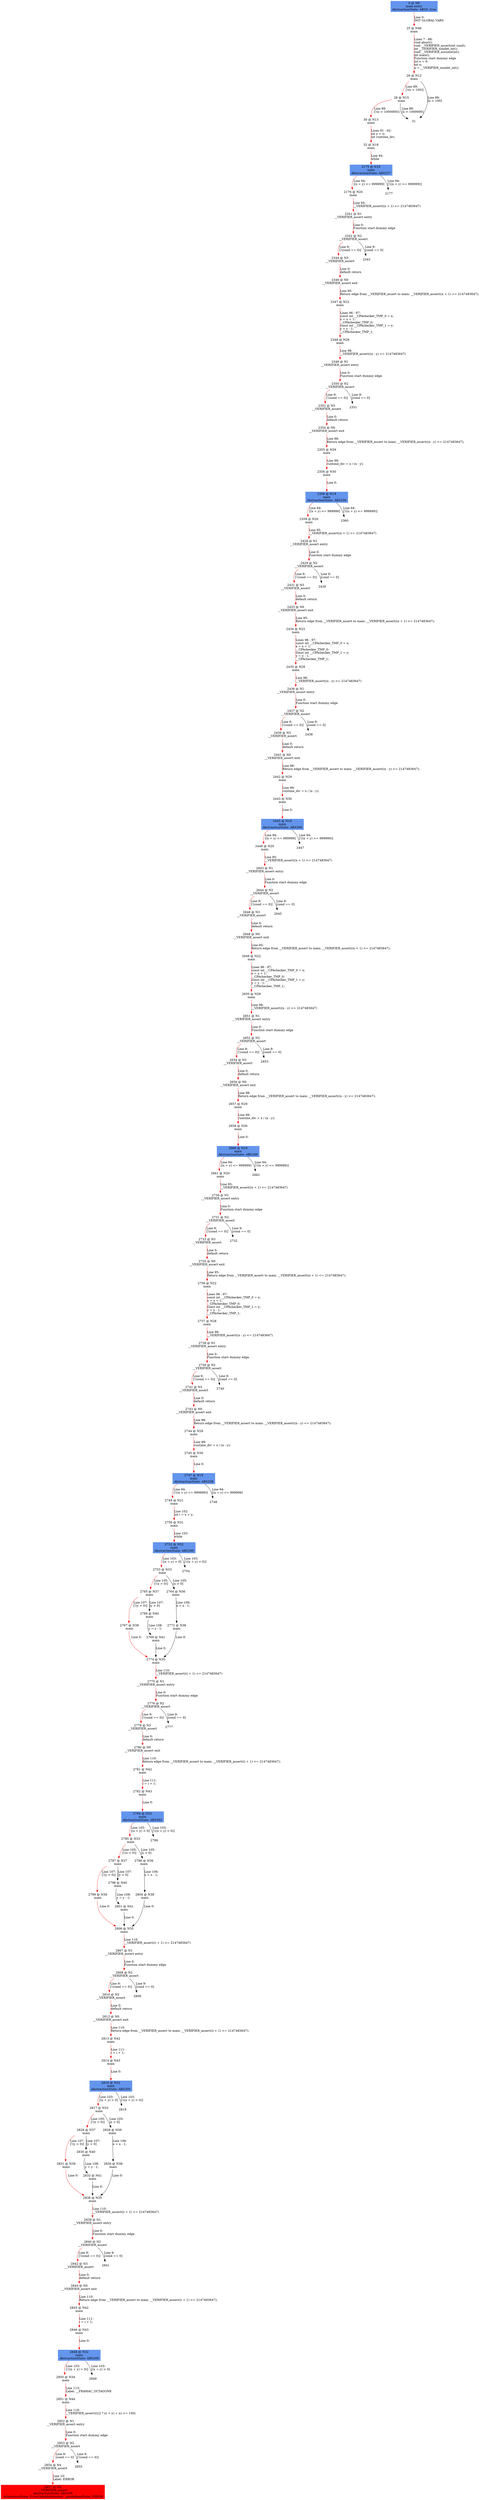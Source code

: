 digraph ARG {
node [style="filled" shape="box" color="white"]
0 [fillcolor="cornflowerblue" label="0 @ N8\nmain entry\nAbstractionState: ABS0: true\n" id="0"]
25 [label="25 @ N46\nmain\n" id="25"]
26 [label="26 @ N12\nmain\n" id="26"]
28 [label="28 @ N15\nmain\n" id="28"]
30 [label="30 @ N13\nmain\n" id="30"]
32 [label="32 @ N18\nmain\n" id="32"]
2175 [fillcolor="cornflowerblue" label="2175 @ N19\nmain\nAbstractionState: ABS237\n" id="2175"]
2176 [label="2176 @ N20\nmain\n" id="2176"]
2341 [label="2341 @ N1\n__VERIFIER_assert entry\n" id="2341"]
2342 [label="2342 @ N2\n__VERIFIER_assert\n" id="2342"]
2344 [label="2344 @ N3\n__VERIFIER_assert\n" id="2344"]
2346 [label="2346 @ N0\n__VERIFIER_assert exit\n" id="2346"]
2347 [label="2347 @ N22\nmain\n" id="2347"]
2348 [label="2348 @ N28\nmain\n" id="2348"]
2349 [label="2349 @ N1\n__VERIFIER_assert entry\n" id="2349"]
2350 [label="2350 @ N2\n__VERIFIER_assert\n" id="2350"]
2352 [label="2352 @ N3\n__VERIFIER_assert\n" id="2352"]
2354 [label="2354 @ N0\n__VERIFIER_assert exit\n" id="2354"]
2355 [label="2355 @ N29\nmain\n" id="2355"]
2356 [label="2356 @ N30\nmain\n" id="2356"]
2358 [fillcolor="cornflowerblue" label="2358 @ N19\nmain\nAbstractionState: ABS256\n" id="2358"]
2359 [label="2359 @ N20\nmain\n" id="2359"]
2428 [label="2428 @ N1\n__VERIFIER_assert entry\n" id="2428"]
2429 [label="2429 @ N2\n__VERIFIER_assert\n" id="2429"]
2431 [label="2431 @ N3\n__VERIFIER_assert\n" id="2431"]
2433 [label="2433 @ N0\n__VERIFIER_assert exit\n" id="2433"]
2434 [label="2434 @ N22\nmain\n" id="2434"]
2435 [label="2435 @ N28\nmain\n" id="2435"]
2436 [label="2436 @ N1\n__VERIFIER_assert entry\n" id="2436"]
2437 [label="2437 @ N2\n__VERIFIER_assert\n" id="2437"]
2439 [label="2439 @ N3\n__VERIFIER_assert\n" id="2439"]
2441 [label="2441 @ N0\n__VERIFIER_assert exit\n" id="2441"]
2442 [label="2442 @ N29\nmain\n" id="2442"]
2443 [label="2443 @ N30\nmain\n" id="2443"]
2445 [fillcolor="cornflowerblue" label="2445 @ N19\nmain\nAbstractionState: ABS266\n" id="2445"]
2446 [label="2446 @ N20\nmain\n" id="2446"]
2643 [label="2643 @ N1\n__VERIFIER_assert entry\n" id="2643"]
2644 [label="2644 @ N2\n__VERIFIER_assert\n" id="2644"]
2646 [label="2646 @ N3\n__VERIFIER_assert\n" id="2646"]
2648 [label="2648 @ N0\n__VERIFIER_assert exit\n" id="2648"]
2649 [label="2649 @ N22\nmain\n" id="2649"]
2650 [label="2650 @ N28\nmain\n" id="2650"]
2651 [label="2651 @ N1\n__VERIFIER_assert entry\n" id="2651"]
2652 [label="2652 @ N2\n__VERIFIER_assert\n" id="2652"]
2654 [label="2654 @ N3\n__VERIFIER_assert\n" id="2654"]
2656 [label="2656 @ N0\n__VERIFIER_assert exit\n" id="2656"]
2657 [label="2657 @ N29\nmain\n" id="2657"]
2658 [label="2658 @ N30\nmain\n" id="2658"]
2660 [fillcolor="cornflowerblue" label="2660 @ N19\nmain\nAbstractionState: ABS288\n" id="2660"]
2661 [label="2661 @ N20\nmain\n" id="2661"]
2730 [label="2730 @ N1\n__VERIFIER_assert entry\n" id="2730"]
2731 [label="2731 @ N2\n__VERIFIER_assert\n" id="2731"]
2733 [label="2733 @ N3\n__VERIFIER_assert\n" id="2733"]
2735 [label="2735 @ N0\n__VERIFIER_assert exit\n" id="2735"]
2736 [label="2736 @ N22\nmain\n" id="2736"]
2737 [label="2737 @ N28\nmain\n" id="2737"]
2738 [label="2738 @ N1\n__VERIFIER_assert entry\n" id="2738"]
2739 [label="2739 @ N2\n__VERIFIER_assert\n" id="2739"]
2741 [label="2741 @ N3\n__VERIFIER_assert\n" id="2741"]
2743 [label="2743 @ N0\n__VERIFIER_assert exit\n" id="2743"]
2744 [label="2744 @ N29\nmain\n" id="2744"]
2745 [label="2745 @ N30\nmain\n" id="2745"]
2747 [fillcolor="cornflowerblue" label="2747 @ N19\nmain\nAbstractionState: ABS298\n" id="2747"]
2749 [label="2749 @ N21\nmain\n" id="2749"]
2750 [label="2750 @ N31\nmain\n" id="2750"]
2752 [fillcolor="cornflowerblue" label="2752 @ N32\nmain\nAbstractionState: ABS299\n" id="2752"]
2753 [label="2753 @ N33\nmain\n" id="2753"]
2765 [label="2765 @ N37\nmain\n" id="2765"]
2767 [label="2767 @ N39\nmain\n" id="2767"]
2774 [label="2774 @ N35\nmain\n" id="2774"]
2775 [label="2775 @ N1\n__VERIFIER_assert entry\n" id="2775"]
2776 [label="2776 @ N2\n__VERIFIER_assert\n" id="2776"]
2778 [label="2778 @ N3\n__VERIFIER_assert\n" id="2778"]
2780 [label="2780 @ N0\n__VERIFIER_assert exit\n" id="2780"]
2781 [label="2781 @ N42\nmain\n" id="2781"]
2782 [label="2782 @ N43\nmain\n" id="2782"]
2784 [fillcolor="cornflowerblue" label="2784 @ N32\nmain\nAbstractionState: ABS302\n" id="2784"]
2785 [label="2785 @ N33\nmain\n" id="2785"]
2797 [label="2797 @ N37\nmain\n" id="2797"]
2799 [label="2799 @ N39\nmain\n" id="2799"]
2806 [label="2806 @ N35\nmain\n" id="2806"]
2807 [label="2807 @ N1\n__VERIFIER_assert entry\n" id="2807"]
2808 [label="2808 @ N2\n__VERIFIER_assert\n" id="2808"]
2810 [label="2810 @ N3\n__VERIFIER_assert\n" id="2810"]
2812 [label="2812 @ N0\n__VERIFIER_assert exit\n" id="2812"]
2813 [label="2813 @ N42\nmain\n" id="2813"]
2814 [label="2814 @ N43\nmain\n" id="2814"]
2816 [fillcolor="cornflowerblue" label="2816 @ N32\nmain\nAbstractionState: ABS305\n" id="2816"]
2817 [label="2817 @ N33\nmain\n" id="2817"]
2829 [label="2829 @ N37\nmain\n" id="2829"]
2831 [label="2831 @ N39\nmain\n" id="2831"]
2838 [label="2838 @ N35\nmain\n" id="2838"]
2839 [label="2839 @ N1\n__VERIFIER_assert entry\n" id="2839"]
2840 [label="2840 @ N2\n__VERIFIER_assert\n" id="2840"]
2842 [label="2842 @ N3\n__VERIFIER_assert\n" id="2842"]
2844 [label="2844 @ N0\n__VERIFIER_assert exit\n" id="2844"]
2845 [label="2845 @ N42\nmain\n" id="2845"]
2846 [label="2846 @ N43\nmain\n" id="2846"]
2848 [fillcolor="cornflowerblue" label="2848 @ N32\nmain\nAbstractionState: ABS308\n" id="2848"]
2850 [label="2850 @ N34\nmain\n" id="2850"]
2851 [label="2851 @ N44\nmain\n" id="2851"]
2852 [label="2852 @ N1\n__VERIFIER_assert entry\n" id="2852"]
2853 [label="2853 @ N2\n__VERIFIER_assert\n" id="2853"]
2854 [label="2854 @ N4\n__VERIFIER_assert\n" id="2854"]
2857 [fillcolor="red" label="2857 @ N5\n__VERIFIER_assert\nAbstractionState: ABS309\n AutomatonState: ErrorLabelAutomaton: _predefinedState_ERROR\n" id="2857"]
2830 [label="2830 @ N40\nmain\n" id="2830"]
2833 [label="2833 @ N41\nmain\n" id="2833"]
2828 [label="2828 @ N36\nmain\n" id="2828"]
2836 [label="2836 @ N38\nmain\n" id="2836"]
2798 [label="2798 @ N40\nmain\n" id="2798"]
2801 [label="2801 @ N41\nmain\n" id="2801"]
2796 [label="2796 @ N36\nmain\n" id="2796"]
2804 [label="2804 @ N38\nmain\n" id="2804"]
2766 [label="2766 @ N40\nmain\n" id="2766"]
2769 [label="2769 @ N41\nmain\n" id="2769"]
2764 [label="2764 @ N36\nmain\n" id="2764"]
2772 [label="2772 @ N38\nmain\n" id="2772"]
0 -> 25 [color="red" label="Line 0: \lINIT GLOBAL VARS\l" id="0 -> 25"]
25 -> 26 [color="red" label="Lines 7 - 88: \lvoid abort();\lvoid __VERIFIER_assert(int cond);\lint __VERIFIER_nondet_int();\lvoid __VERIFIER_assume(int);\lint main();\lFunction start dummy edge\lint x = 0;\lint n;\ln = __VERIFIER_nondet_int();\l" id="25 -> 26"]
26 -> 28 [color="red" label="Line 89: \l[!(n < 100)]\l" id="26 -> 28"]
26 -> 31 [label="Line 89: \l[n < 100]\l" id="26 -> 31"]
28 -> 30 [color="red" label="Line 89: \l[!(n > 1000000)]\l" id="28 -> 30"]
28 -> 31 [label="Line 89: \l[n > 1000000]\l" id="28 -> 31"]
30 -> 32 [color="red" label="Lines 91 - 92: \lint y = n;\lint runtime_div;\l" id="30 -> 32"]
32 -> 2175 [color="red" label="Line 94: \lwhile\l" id="32 -> 2175"]
2175 -> 2176 [color="red" label="Line 94: \l[(x + y) <= 999999]\l" id="2175 -> 2176"]
2175 -> 2177 [label="Line 94: \l[!((x + y) <= 999999)]\l" id="2175 -> 2177"]
2176 -> 2341 [color="red" label="Line 95: \l__VERIFIER_assert((x + 1) <= 2147483647)\l" id="2176 -> 2341"]
2341 -> 2342 [color="red" label="Line 0: \lFunction start dummy edge\l" id="2341 -> 2342"]
2342 -> 2343 [label="Line 9: \l[cond == 0]\l" id="2342 -> 2343"]
2342 -> 2344 [color="red" label="Line 9: \l[!(cond == 0)]\l" id="2342 -> 2344"]
2344 -> 2346 [color="red" label="Line 0: \ldefault return\l" id="2344 -> 2346"]
2346 -> 2347 [color="red" label="Line 95: \lReturn edge from __VERIFIER_assert to main: __VERIFIER_assert((x + 1) <= 2147483647);\l" id="2346 -> 2347"]
2347 -> 2348 [color="red" label="Lines 96 - 97: \lconst int __CPAchecker_TMP_0 = x;\lx = x + 1;\l__CPAchecker_TMP_0;\lconst int __CPAchecker_TMP_1 = y;\ly = y - 1;\l__CPAchecker_TMP_1;\l" id="2347 -> 2348"]
2348 -> 2349 [color="red" label="Line 98: \l__VERIFIER_assert((n - y) <= 2147483647)\l" id="2348 -> 2349"]
2349 -> 2350 [color="red" label="Line 0: \lFunction start dummy edge\l" id="2349 -> 2350"]
2350 -> 2351 [label="Line 9: \l[cond == 0]\l" id="2350 -> 2351"]
2350 -> 2352 [color="red" label="Line 9: \l[!(cond == 0)]\l" id="2350 -> 2352"]
2352 -> 2354 [color="red" label="Line 0: \ldefault return\l" id="2352 -> 2354"]
2354 -> 2355 [color="red" label="Line 98: \lReturn edge from __VERIFIER_assert to main: __VERIFIER_assert((n - y) <= 2147483647);\l" id="2354 -> 2355"]
2355 -> 2356 [color="red" label="Line 99: \lruntime_div = x / (n - y);\l" id="2355 -> 2356"]
2356 -> 2358 [color="red" label="Line 0: \l\l" id="2356 -> 2358"]
2358 -> 2359 [color="red" label="Line 94: \l[(x + y) <= 999999]\l" id="2358 -> 2359"]
2358 -> 2360 [label="Line 94: \l[!((x + y) <= 999999)]\l" id="2358 -> 2360"]
2359 -> 2428 [color="red" label="Line 95: \l__VERIFIER_assert((x + 1) <= 2147483647)\l" id="2359 -> 2428"]
2428 -> 2429 [color="red" label="Line 0: \lFunction start dummy edge\l" id="2428 -> 2429"]
2429 -> 2430 [label="Line 9: \l[cond == 0]\l" id="2429 -> 2430"]
2429 -> 2431 [color="red" label="Line 9: \l[!(cond == 0)]\l" id="2429 -> 2431"]
2431 -> 2433 [color="red" label="Line 0: \ldefault return\l" id="2431 -> 2433"]
2433 -> 2434 [color="red" label="Line 95: \lReturn edge from __VERIFIER_assert to main: __VERIFIER_assert((x + 1) <= 2147483647);\l" id="2433 -> 2434"]
2434 -> 2435 [color="red" label="Lines 96 - 97: \lconst int __CPAchecker_TMP_0 = x;\lx = x + 1;\l__CPAchecker_TMP_0;\lconst int __CPAchecker_TMP_1 = y;\ly = y - 1;\l__CPAchecker_TMP_1;\l" id="2434 -> 2435"]
2435 -> 2436 [color="red" label="Line 98: \l__VERIFIER_assert((n - y) <= 2147483647)\l" id="2435 -> 2436"]
2436 -> 2437 [color="red" label="Line 0: \lFunction start dummy edge\l" id="2436 -> 2437"]
2437 -> 2438 [label="Line 9: \l[cond == 0]\l" id="2437 -> 2438"]
2437 -> 2439 [color="red" label="Line 9: \l[!(cond == 0)]\l" id="2437 -> 2439"]
2439 -> 2441 [color="red" label="Line 0: \ldefault return\l" id="2439 -> 2441"]
2441 -> 2442 [color="red" label="Line 98: \lReturn edge from __VERIFIER_assert to main: __VERIFIER_assert((n - y) <= 2147483647);\l" id="2441 -> 2442"]
2442 -> 2443 [color="red" label="Line 99: \lruntime_div = x / (n - y);\l" id="2442 -> 2443"]
2443 -> 2445 [color="red" label="Line 0: \l\l" id="2443 -> 2445"]
2445 -> 2446 [color="red" label="Line 94: \l[(x + y) <= 999999]\l" id="2445 -> 2446"]
2445 -> 2447 [label="Line 94: \l[!((x + y) <= 999999)]\l" id="2445 -> 2447"]
2446 -> 2643 [color="red" label="Line 95: \l__VERIFIER_assert((x + 1) <= 2147483647)\l" id="2446 -> 2643"]
2643 -> 2644 [color="red" label="Line 0: \lFunction start dummy edge\l" id="2643 -> 2644"]
2644 -> 2645 [label="Line 9: \l[cond == 0]\l" id="2644 -> 2645"]
2644 -> 2646 [color="red" label="Line 9: \l[!(cond == 0)]\l" id="2644 -> 2646"]
2646 -> 2648 [color="red" label="Line 0: \ldefault return\l" id="2646 -> 2648"]
2648 -> 2649 [color="red" label="Line 95: \lReturn edge from __VERIFIER_assert to main: __VERIFIER_assert((x + 1) <= 2147483647);\l" id="2648 -> 2649"]
2649 -> 2650 [color="red" label="Lines 96 - 97: \lconst int __CPAchecker_TMP_0 = x;\lx = x + 1;\l__CPAchecker_TMP_0;\lconst int __CPAchecker_TMP_1 = y;\ly = y - 1;\l__CPAchecker_TMP_1;\l" id="2649 -> 2650"]
2650 -> 2651 [color="red" label="Line 98: \l__VERIFIER_assert((n - y) <= 2147483647)\l" id="2650 -> 2651"]
2651 -> 2652 [color="red" label="Line 0: \lFunction start dummy edge\l" id="2651 -> 2652"]
2652 -> 2653 [label="Line 9: \l[cond == 0]\l" id="2652 -> 2653"]
2652 -> 2654 [color="red" label="Line 9: \l[!(cond == 0)]\l" id="2652 -> 2654"]
2654 -> 2656 [color="red" label="Line 0: \ldefault return\l" id="2654 -> 2656"]
2656 -> 2657 [color="red" label="Line 98: \lReturn edge from __VERIFIER_assert to main: __VERIFIER_assert((n - y) <= 2147483647);\l" id="2656 -> 2657"]
2657 -> 2658 [color="red" label="Line 99: \lruntime_div = x / (n - y);\l" id="2657 -> 2658"]
2658 -> 2660 [color="red" label="Line 0: \l\l" id="2658 -> 2660"]
2660 -> 2661 [color="red" label="Line 94: \l[(x + y) <= 999999]\l" id="2660 -> 2661"]
2660 -> 2662 [label="Line 94: \l[!((x + y) <= 999999)]\l" id="2660 -> 2662"]
2661 -> 2730 [color="red" label="Line 95: \l__VERIFIER_assert((x + 1) <= 2147483647)\l" id="2661 -> 2730"]
2730 -> 2731 [color="red" label="Line 0: \lFunction start dummy edge\l" id="2730 -> 2731"]
2731 -> 2732 [label="Line 9: \l[cond == 0]\l" id="2731 -> 2732"]
2731 -> 2733 [color="red" label="Line 9: \l[!(cond == 0)]\l" id="2731 -> 2733"]
2733 -> 2735 [color="red" label="Line 0: \ldefault return\l" id="2733 -> 2735"]
2735 -> 2736 [color="red" label="Line 95: \lReturn edge from __VERIFIER_assert to main: __VERIFIER_assert((x + 1) <= 2147483647);\l" id="2735 -> 2736"]
2736 -> 2737 [color="red" label="Lines 96 - 97: \lconst int __CPAchecker_TMP_0 = x;\lx = x + 1;\l__CPAchecker_TMP_0;\lconst int __CPAchecker_TMP_1 = y;\ly = y - 1;\l__CPAchecker_TMP_1;\l" id="2736 -> 2737"]
2737 -> 2738 [color="red" label="Line 98: \l__VERIFIER_assert((n - y) <= 2147483647)\l" id="2737 -> 2738"]
2738 -> 2739 [color="red" label="Line 0: \lFunction start dummy edge\l" id="2738 -> 2739"]
2739 -> 2740 [label="Line 9: \l[cond == 0]\l" id="2739 -> 2740"]
2739 -> 2741 [color="red" label="Line 9: \l[!(cond == 0)]\l" id="2739 -> 2741"]
2741 -> 2743 [color="red" label="Line 0: \ldefault return\l" id="2741 -> 2743"]
2743 -> 2744 [color="red" label="Line 98: \lReturn edge from __VERIFIER_assert to main: __VERIFIER_assert((n - y) <= 2147483647);\l" id="2743 -> 2744"]
2744 -> 2745 [color="red" label="Line 99: \lruntime_div = x / (n - y);\l" id="2744 -> 2745"]
2745 -> 2747 [color="red" label="Line 0: \l\l" id="2745 -> 2747"]
2747 -> 2748 [label="Line 94: \l[(x + y) <= 999999]\l" id="2747 -> 2748"]
2747 -> 2749 [color="red" label="Line 94: \l[!((x + y) <= 999999)]\l" id="2747 -> 2749"]
2749 -> 2750 [color="red" label="Line 102: \lint i = x + y;\l" id="2749 -> 2750"]
2750 -> 2752 [color="red" label="Line 103: \lwhile\l" id="2750 -> 2752"]
2752 -> 2753 [color="red" label="Line 103: \l[(x + y) > 0]\l" id="2752 -> 2753"]
2752 -> 2754 [label="Line 103: \l[!((x + y) > 0)]\l" id="2752 -> 2754"]
2753 -> 2764 [label="Line 105: \l[x > 0]\l" id="2753 -> 2764"]
2753 -> 2765 [color="red" label="Line 105: \l[!(x > 0)]\l" id="2753 -> 2765"]
2765 -> 2766 [label="Line 107: \l[y > 0]\l" id="2765 -> 2766"]
2765 -> 2767 [color="red" label="Line 107: \l[!(y > 0)]\l" id="2765 -> 2767"]
2767 -> 2774 [color="red" label="Line 0: \l\l" id="2767 -> 2774"]
2774 -> 2775 [color="red" label="Line 110: \l__VERIFIER_assert((i + 1) <= 2147483647)\l" id="2774 -> 2775"]
2775 -> 2776 [color="red" label="Line 0: \lFunction start dummy edge\l" id="2775 -> 2776"]
2776 -> 2777 [label="Line 9: \l[cond == 0]\l" id="2776 -> 2777"]
2776 -> 2778 [color="red" label="Line 9: \l[!(cond == 0)]\l" id="2776 -> 2778"]
2778 -> 2780 [color="red" label="Line 0: \ldefault return\l" id="2778 -> 2780"]
2780 -> 2781 [color="red" label="Line 110: \lReturn edge from __VERIFIER_assert to main: __VERIFIER_assert((i + 1) <= 2147483647);\l" id="2780 -> 2781"]
2781 -> 2782 [color="red" label="Line 111: \li = i + 1;\l" id="2781 -> 2782"]
2782 -> 2784 [color="red" label="Line 0: \l\l" id="2782 -> 2784"]
2784 -> 2785 [color="red" label="Line 103: \l[(x + y) > 0]\l" id="2784 -> 2785"]
2784 -> 2786 [label="Line 103: \l[!((x + y) > 0)]\l" id="2784 -> 2786"]
2785 -> 2796 [label="Line 105: \l[x > 0]\l" id="2785 -> 2796"]
2785 -> 2797 [color="red" label="Line 105: \l[!(x > 0)]\l" id="2785 -> 2797"]
2797 -> 2798 [label="Line 107: \l[y > 0]\l" id="2797 -> 2798"]
2797 -> 2799 [color="red" label="Line 107: \l[!(y > 0)]\l" id="2797 -> 2799"]
2799 -> 2806 [color="red" label="Line 0: \l\l" id="2799 -> 2806"]
2806 -> 2807 [color="red" label="Line 110: \l__VERIFIER_assert((i + 1) <= 2147483647)\l" id="2806 -> 2807"]
2807 -> 2808 [color="red" label="Line 0: \lFunction start dummy edge\l" id="2807 -> 2808"]
2808 -> 2809 [label="Line 9: \l[cond == 0]\l" id="2808 -> 2809"]
2808 -> 2810 [color="red" label="Line 9: \l[!(cond == 0)]\l" id="2808 -> 2810"]
2810 -> 2812 [color="red" label="Line 0: \ldefault return\l" id="2810 -> 2812"]
2812 -> 2813 [color="red" label="Line 110: \lReturn edge from __VERIFIER_assert to main: __VERIFIER_assert((i + 1) <= 2147483647);\l" id="2812 -> 2813"]
2813 -> 2814 [color="red" label="Line 111: \li = i + 1;\l" id="2813 -> 2814"]
2814 -> 2816 [color="red" label="Line 0: \l\l" id="2814 -> 2816"]
2816 -> 2817 [color="red" label="Line 103: \l[(x + y) > 0]\l" id="2816 -> 2817"]
2816 -> 2818 [label="Line 103: \l[!((x + y) > 0)]\l" id="2816 -> 2818"]
2817 -> 2828 [label="Line 105: \l[x > 0]\l" id="2817 -> 2828"]
2817 -> 2829 [color="red" label="Line 105: \l[!(x > 0)]\l" id="2817 -> 2829"]
2829 -> 2830 [label="Line 107: \l[y > 0]\l" id="2829 -> 2830"]
2829 -> 2831 [color="red" label="Line 107: \l[!(y > 0)]\l" id="2829 -> 2831"]
2831 -> 2838 [color="red" label="Line 0: \l\l" id="2831 -> 2838"]
2838 -> 2839 [color="red" label="Line 110: \l__VERIFIER_assert((i + 1) <= 2147483647)\l" id="2838 -> 2839"]
2839 -> 2840 [color="red" label="Line 0: \lFunction start dummy edge\l" id="2839 -> 2840"]
2840 -> 2841 [label="Line 9: \l[cond == 0]\l" id="2840 -> 2841"]
2840 -> 2842 [color="red" label="Line 9: \l[!(cond == 0)]\l" id="2840 -> 2842"]
2842 -> 2844 [color="red" label="Line 0: \ldefault return\l" id="2842 -> 2844"]
2844 -> 2845 [color="red" label="Line 110: \lReturn edge from __VERIFIER_assert to main: __VERIFIER_assert((i + 1) <= 2147483647);\l" id="2844 -> 2845"]
2845 -> 2846 [color="red" label="Line 111: \li = i + 1;\l" id="2845 -> 2846"]
2846 -> 2848 [color="red" label="Line 0: \l\l" id="2846 -> 2848"]
2848 -> 2849 [label="Line 103: \l[(x + y) > 0]\l" id="2848 -> 2849"]
2848 -> 2850 [color="red" label="Line 103: \l[!((x + y) > 0)]\l" id="2848 -> 2850"]
2850 -> 2851 [color="red" label="Line 113: \lLabel: __FRAMAC_OCTAGON8\l" id="2850 -> 2851"]
2851 -> 2852 [color="red" label="Line 119: \l__VERIFIER_assert((((2 * x) + y) + n) >= 100)\l" id="2851 -> 2852"]
2852 -> 2853 [color="red" label="Line 0: \lFunction start dummy edge\l" id="2852 -> 2853"]
2853 -> 2854 [color="red" label="Line 9: \l[cond == 0]\l" id="2853 -> 2854"]
2853 -> 2855 [label="Line 9: \l[!(cond == 0)]\l" id="2853 -> 2855"]
2854 -> 2857 [color="red" label="Line 10: \lLabel: ERROR\l" id="2854 -> 2857"]
2830 -> 2833 [label="Line 108: \ly = y - 1;\l" id="2830 -> 2833"]
2833 -> 2838 [label="Line 0: \l\l" id="2833 -> 2838"]
2828 -> 2836 [label="Line 106: \lx = x - 1;\l" id="2828 -> 2836"]
2836 -> 2838 [label="Line 0: \l\l" id="2836 -> 2838"]
2798 -> 2801 [label="Line 108: \ly = y - 1;\l" id="2798 -> 2801"]
2801 -> 2806 [label="Line 0: \l\l" id="2801 -> 2806"]
2796 -> 2804 [label="Line 106: \lx = x - 1;\l" id="2796 -> 2804"]
2804 -> 2806 [label="Line 0: \l\l" id="2804 -> 2806"]
2766 -> 2769 [label="Line 108: \ly = y - 1;\l" id="2766 -> 2769"]
2769 -> 2774 [label="Line 0: \l\l" id="2769 -> 2774"]
2764 -> 2772 [label="Line 106: \lx = x - 1;\l" id="2764 -> 2772"]
2772 -> 2774 [label="Line 0: \l\l" id="2772 -> 2774"]
}
